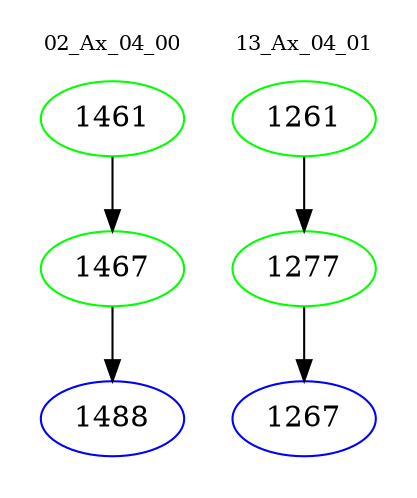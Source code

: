 digraph{
subgraph cluster_0 {
color = white
label = "02_Ax_04_00";
fontsize=10;
T0_1461 [label="1461", color="green"]
T0_1461 -> T0_1467 [color="black"]
T0_1467 [label="1467", color="green"]
T0_1467 -> T0_1488 [color="black"]
T0_1488 [label="1488", color="blue"]
}
subgraph cluster_1 {
color = white
label = "13_Ax_04_01";
fontsize=10;
T1_1261 [label="1261", color="green"]
T1_1261 -> T1_1277 [color="black"]
T1_1277 [label="1277", color="green"]
T1_1277 -> T1_1267 [color="black"]
T1_1267 [label="1267", color="blue"]
}
}
